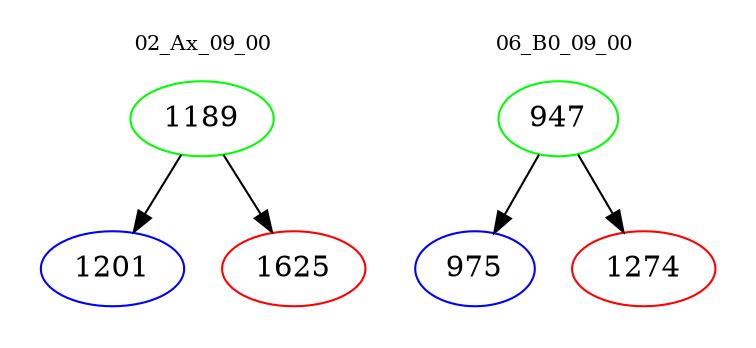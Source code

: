 digraph{
subgraph cluster_0 {
color = white
label = "02_Ax_09_00";
fontsize=10;
T0_1189 [label="1189", color="green"]
T0_1189 -> T0_1201 [color="black"]
T0_1201 [label="1201", color="blue"]
T0_1189 -> T0_1625 [color="black"]
T0_1625 [label="1625", color="red"]
}
subgraph cluster_1 {
color = white
label = "06_B0_09_00";
fontsize=10;
T1_947 [label="947", color="green"]
T1_947 -> T1_975 [color="black"]
T1_975 [label="975", color="blue"]
T1_947 -> T1_1274 [color="black"]
T1_1274 [label="1274", color="red"]
}
}
